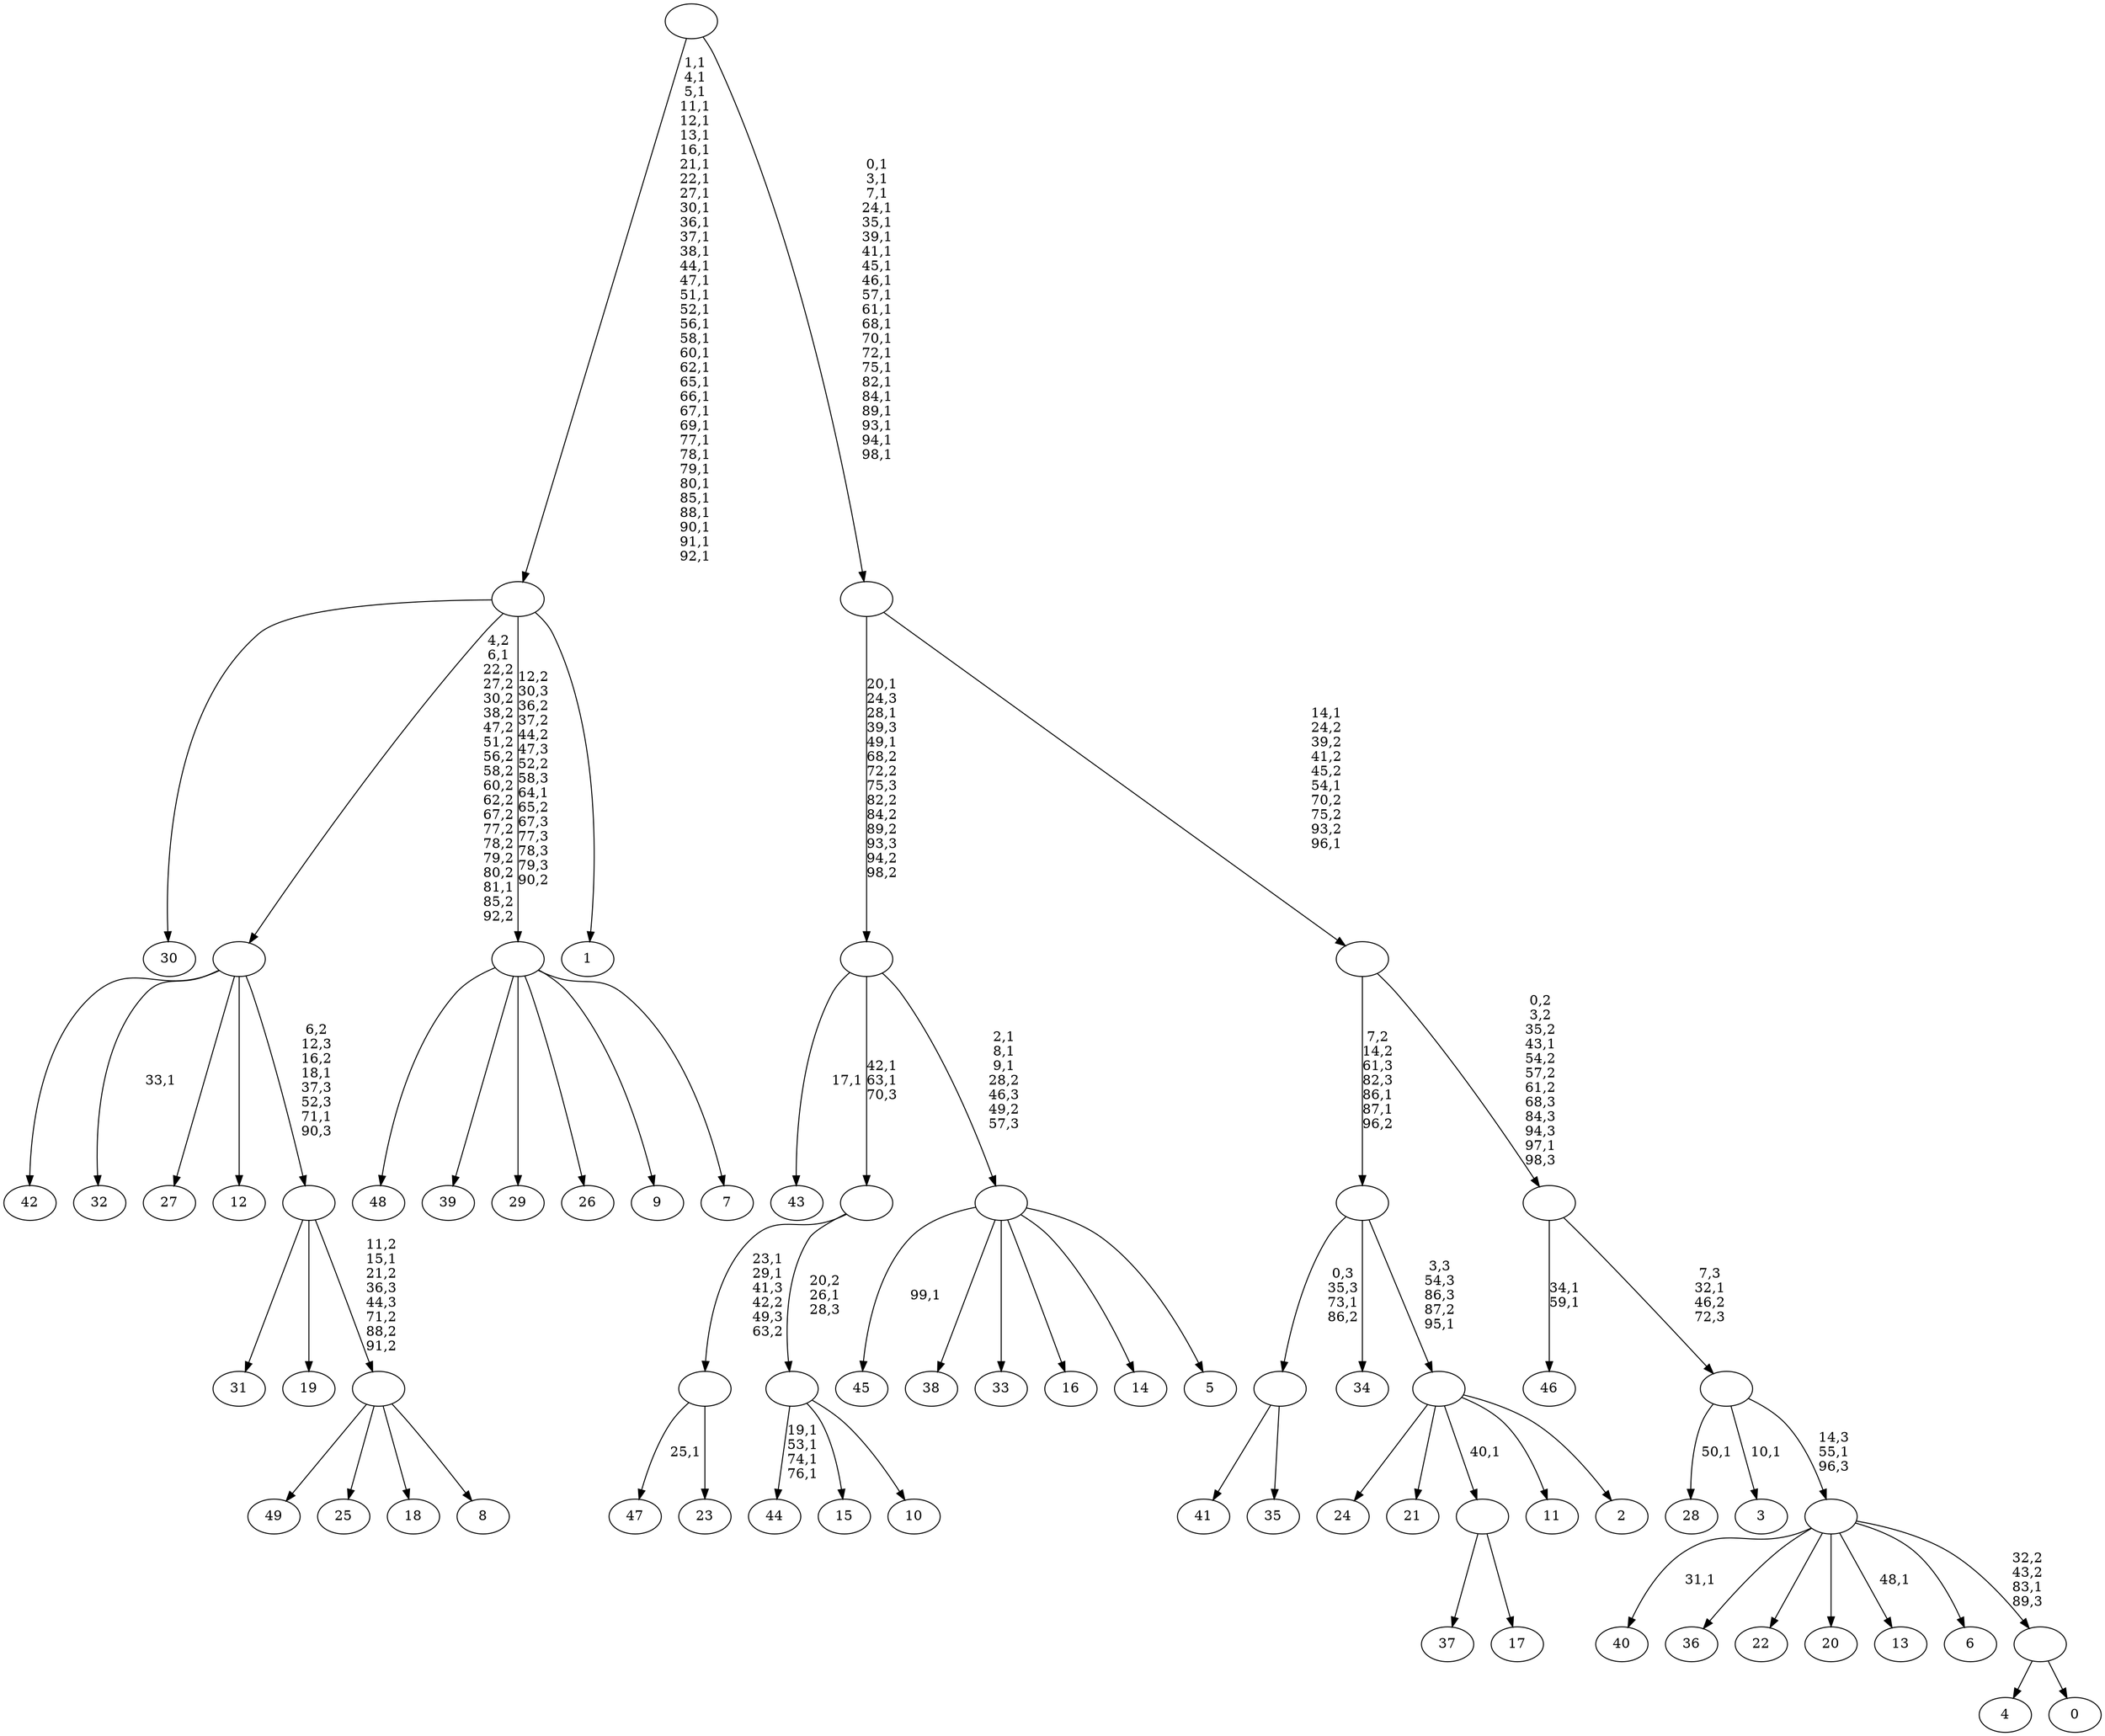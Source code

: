 digraph T {
	150 [label="49"]
	149 [label="48"]
	148 [label="47"]
	146 [label="46"]
	143 [label="45"]
	141 [label="44"]
	136 [label="43"]
	134 [label="42"]
	133 [label="41"]
	132 [label="40"]
	130 [label="39"]
	129 [label="38"]
	128 [label="37"]
	127 [label="36"]
	126 [label="35"]
	125 [label=""]
	124 [label="34"]
	123 [label="33"]
	122 [label="32"]
	120 [label="31"]
	119 [label="30"]
	118 [label="29"]
	117 [label="28"]
	115 [label="27"]
	114 [label="26"]
	113 [label="25"]
	112 [label="24"]
	111 [label="23"]
	110 [label=""]
	108 [label="22"]
	107 [label="21"]
	106 [label="20"]
	105 [label="19"]
	104 [label="18"]
	103 [label="17"]
	102 [label=""]
	101 [label="16"]
	100 [label="15"]
	99 [label="14"]
	98 [label="13"]
	96 [label="12"]
	95 [label="11"]
	94 [label="10"]
	93 [label=""]
	92 [label=""]
	90 [label="9"]
	89 [label="8"]
	88 [label=""]
	87 [label=""]
	85 [label=""]
	83 [label="7"]
	82 [label=""]
	81 [label="6"]
	80 [label="5"]
	79 [label=""]
	76 [label=""]
	73 [label="4"]
	72 [label="3"]
	70 [label="2"]
	69 [label=""]
	68 [label=""]
	66 [label="1"]
	65 [label=""]
	30 [label="0"]
	29 [label=""]
	28 [label=""]
	27 [label=""]
	26 [label=""]
	24 [label=""]
	21 [label=""]
	0 [label=""]
	125 -> 133 [label=""]
	125 -> 126 [label=""]
	110 -> 148 [label="25,1"]
	110 -> 111 [label=""]
	102 -> 128 [label=""]
	102 -> 103 [label=""]
	93 -> 141 [label="19,1\n53,1\n74,1\n76,1"]
	93 -> 100 [label=""]
	93 -> 94 [label=""]
	92 -> 110 [label="23,1\n29,1\n41,3\n42,2\n49,3\n63,2"]
	92 -> 93 [label="20,2\n26,1\n28,3"]
	88 -> 150 [label=""]
	88 -> 113 [label=""]
	88 -> 104 [label=""]
	88 -> 89 [label=""]
	87 -> 120 [label=""]
	87 -> 105 [label=""]
	87 -> 88 [label="11,2\n15,1\n21,2\n36,3\n44,3\n71,2\n88,2\n91,2"]
	85 -> 87 [label="6,2\n12,3\n16,2\n18,1\n37,3\n52,3\n71,1\n90,3"]
	85 -> 122 [label="33,1"]
	85 -> 134 [label=""]
	85 -> 115 [label=""]
	85 -> 96 [label=""]
	82 -> 149 [label=""]
	82 -> 130 [label=""]
	82 -> 118 [label=""]
	82 -> 114 [label=""]
	82 -> 90 [label=""]
	82 -> 83 [label=""]
	79 -> 143 [label="99,1"]
	79 -> 129 [label=""]
	79 -> 123 [label=""]
	79 -> 101 [label=""]
	79 -> 99 [label=""]
	79 -> 80 [label=""]
	76 -> 79 [label="2,1\n8,1\n9,1\n28,2\n46,3\n49,2\n57,3"]
	76 -> 92 [label="42,1\n63,1\n70,3"]
	76 -> 136 [label="17,1"]
	69 -> 112 [label=""]
	69 -> 107 [label=""]
	69 -> 102 [label="40,1"]
	69 -> 95 [label=""]
	69 -> 70 [label=""]
	68 -> 125 [label="0,3\n35,3\n73,1\n86,2"]
	68 -> 124 [label=""]
	68 -> 69 [label="3,3\n54,3\n86,3\n87,2\n95,1"]
	65 -> 85 [label="4,2\n6,1\n22,2\n27,2\n30,2\n38,2\n47,2\n51,2\n56,2\n58,2\n60,2\n62,2\n67,2\n77,2\n78,2\n79,2\n80,2\n81,1\n85,2\n92,2"]
	65 -> 119 [label=""]
	65 -> 82 [label="12,2\n30,3\n36,2\n37,2\n44,2\n47,3\n52,2\n58,3\n64,1\n65,2\n67,3\n77,3\n78,3\n79,3\n90,2"]
	65 -> 66 [label=""]
	29 -> 73 [label=""]
	29 -> 30 [label=""]
	28 -> 98 [label="48,1"]
	28 -> 132 [label="31,1"]
	28 -> 127 [label=""]
	28 -> 108 [label=""]
	28 -> 106 [label=""]
	28 -> 81 [label=""]
	28 -> 29 [label="32,2\n43,2\n83,1\n89,3"]
	27 -> 72 [label="10,1"]
	27 -> 117 [label="50,1"]
	27 -> 28 [label="14,3\n55,1\n96,3"]
	26 -> 146 [label="34,1\n59,1"]
	26 -> 27 [label="7,3\n32,1\n46,2\n72,3"]
	24 -> 26 [label="0,2\n3,2\n35,2\n43,1\n54,2\n57,2\n61,2\n68,3\n84,3\n94,3\n97,1\n98,3"]
	24 -> 68 [label="7,2\n14,2\n61,3\n82,3\n86,1\n87,1\n96,2"]
	21 -> 24 [label="14,1\n24,2\n39,2\n41,2\n45,2\n54,1\n70,2\n75,2\n93,2\n96,1"]
	21 -> 76 [label="20,1\n24,3\n28,1\n39,3\n49,1\n68,2\n72,2\n75,3\n82,2\n84,2\n89,2\n93,3\n94,2\n98,2"]
	0 -> 21 [label="0,1\n3,1\n7,1\n24,1\n35,1\n39,1\n41,1\n45,1\n46,1\n57,1\n61,1\n68,1\n70,1\n72,1\n75,1\n82,1\n84,1\n89,1\n93,1\n94,1\n98,1"]
	0 -> 65 [label="1,1\n4,1\n5,1\n11,1\n12,1\n13,1\n16,1\n21,1\n22,1\n27,1\n30,1\n36,1\n37,1\n38,1\n44,1\n47,1\n51,1\n52,1\n56,1\n58,1\n60,1\n62,1\n65,1\n66,1\n67,1\n69,1\n77,1\n78,1\n79,1\n80,1\n85,1\n88,1\n90,1\n91,1\n92,1"]
}
